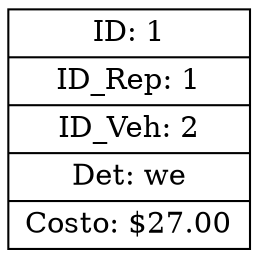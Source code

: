 digraph ArbolServicios {
node [shape=record];
node1 [label="{ID: 1|ID_Rep: 1|ID_Veh: 2|Det: we|Costo: $27.00}"];
}
